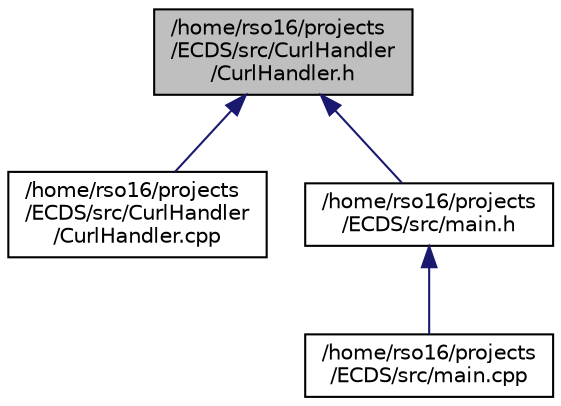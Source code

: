 digraph "/home/rso16/projects/ECDS/src/CurlHandler/CurlHandler.h"
{
  edge [fontname="Helvetica",fontsize="10",labelfontname="Helvetica",labelfontsize="10"];
  node [fontname="Helvetica",fontsize="10",shape=record];
  Node10 [label="/home/rso16/projects\l/ECDS/src/CurlHandler\l/CurlHandler.h",height=0.2,width=0.4,color="black", fillcolor="grey75", style="filled", fontcolor="black"];
  Node10 -> Node11 [dir="back",color="midnightblue",fontsize="10",style="solid",fontname="Helvetica"];
  Node11 [label="/home/rso16/projects\l/ECDS/src/CurlHandler\l/CurlHandler.cpp",height=0.2,width=0.4,color="black", fillcolor="white", style="filled",URL="$CurlHandler_8cpp.html"];
  Node10 -> Node12 [dir="back",color="midnightblue",fontsize="10",style="solid",fontname="Helvetica"];
  Node12 [label="/home/rso16/projects\l/ECDS/src/main.h",height=0.2,width=0.4,color="black", fillcolor="white", style="filled",URL="$main_8h.html"];
  Node12 -> Node13 [dir="back",color="midnightblue",fontsize="10",style="solid",fontname="Helvetica"];
  Node13 [label="/home/rso16/projects\l/ECDS/src/main.cpp",height=0.2,width=0.4,color="black", fillcolor="white", style="filled",URL="$main_8cpp.html"];
}
